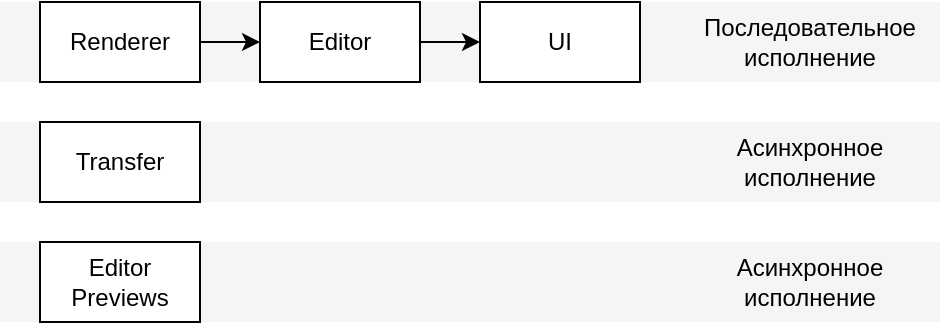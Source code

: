 <mxfile version="24.4.8" type="device">
  <diagram name="Page-1" id="miedj_ksKExEGfUfEHE_">
    <mxGraphModel dx="1374" dy="589" grid="1" gridSize="10" guides="1" tooltips="1" connect="1" arrows="1" fold="1" page="1" pageScale="1" pageWidth="1100" pageHeight="850" math="0" shadow="0">
      <root>
        <mxCell id="0" />
        <mxCell id="1" parent="0" />
        <mxCell id="XFcjtgc7q1vpvtHK78ak-7" value="" style="rounded=0;whiteSpace=wrap;html=1;fillColor=#f5f5f5;fontColor=#333333;strokeColor=none;" parent="1" vertex="1">
          <mxGeometry x="40" y="140" width="470" height="40" as="geometry" />
        </mxCell>
        <mxCell id="XFcjtgc7q1vpvtHK78ak-8" value="" style="rounded=0;whiteSpace=wrap;html=1;fillColor=#f5f5f5;fontColor=#333333;strokeColor=none;" parent="1" vertex="1">
          <mxGeometry x="40" y="200" width="470" height="40" as="geometry" />
        </mxCell>
        <mxCell id="XFcjtgc7q1vpvtHK78ak-6" value="" style="rounded=0;whiteSpace=wrap;html=1;fillColor=#f5f5f5;fontColor=#333333;strokeColor=none;" parent="1" vertex="1">
          <mxGeometry x="40" y="80" width="470" height="40" as="geometry" />
        </mxCell>
        <mxCell id="XFcjtgc7q1vpvtHK78ak-9" style="edgeStyle=orthogonalEdgeStyle;rounded=0;orthogonalLoop=1;jettySize=auto;html=1;exitX=1;exitY=0.5;exitDx=0;exitDy=0;entryX=0;entryY=0.5;entryDx=0;entryDy=0;" parent="1" source="XFcjtgc7q1vpvtHK78ak-1" target="XFcjtgc7q1vpvtHK78ak-2" edge="1">
          <mxGeometry relative="1" as="geometry" />
        </mxCell>
        <mxCell id="XFcjtgc7q1vpvtHK78ak-1" value="Renderer" style="rounded=0;whiteSpace=wrap;html=1;" parent="1" vertex="1">
          <mxGeometry x="60" y="80" width="80" height="40" as="geometry" />
        </mxCell>
        <mxCell id="XFcjtgc7q1vpvtHK78ak-10" style="edgeStyle=orthogonalEdgeStyle;rounded=0;orthogonalLoop=1;jettySize=auto;html=1;exitX=1;exitY=0.5;exitDx=0;exitDy=0;entryX=0;entryY=0.5;entryDx=0;entryDy=0;" parent="1" source="XFcjtgc7q1vpvtHK78ak-2" target="XFcjtgc7q1vpvtHK78ak-3" edge="1">
          <mxGeometry relative="1" as="geometry" />
        </mxCell>
        <mxCell id="XFcjtgc7q1vpvtHK78ak-2" value="Editor" style="rounded=0;whiteSpace=wrap;html=1;" parent="1" vertex="1">
          <mxGeometry x="170" y="80" width="80" height="40" as="geometry" />
        </mxCell>
        <mxCell id="XFcjtgc7q1vpvtHK78ak-3" value="UI" style="rounded=0;whiteSpace=wrap;html=1;" parent="1" vertex="1">
          <mxGeometry x="280" y="80" width="80" height="40" as="geometry" />
        </mxCell>
        <mxCell id="XFcjtgc7q1vpvtHK78ak-4" value="Transfer" style="rounded=0;whiteSpace=wrap;html=1;" parent="1" vertex="1">
          <mxGeometry x="60" y="140" width="80" height="40" as="geometry" />
        </mxCell>
        <mxCell id="XFcjtgc7q1vpvtHK78ak-5" value="Editor Previews" style="rounded=0;whiteSpace=wrap;html=1;" parent="1" vertex="1">
          <mxGeometry x="60" y="200" width="80" height="40" as="geometry" />
        </mxCell>
        <mxCell id="XFcjtgc7q1vpvtHK78ak-12" value="Последовательное исполнение" style="text;html=1;align=center;verticalAlign=middle;whiteSpace=wrap;rounded=0;" parent="1" vertex="1">
          <mxGeometry x="380" y="80" width="130" height="40" as="geometry" />
        </mxCell>
        <mxCell id="XFcjtgc7q1vpvtHK78ak-13" value="Асинхронное исполнение" style="text;html=1;align=center;verticalAlign=middle;whiteSpace=wrap;rounded=0;" parent="1" vertex="1">
          <mxGeometry x="380" y="140" width="130" height="40" as="geometry" />
        </mxCell>
        <mxCell id="XFcjtgc7q1vpvtHK78ak-14" value="Асинхронное исполнение" style="text;html=1;align=center;verticalAlign=middle;whiteSpace=wrap;rounded=0;" parent="1" vertex="1">
          <mxGeometry x="380" y="200" width="130" height="40" as="geometry" />
        </mxCell>
      </root>
    </mxGraphModel>
  </diagram>
</mxfile>
